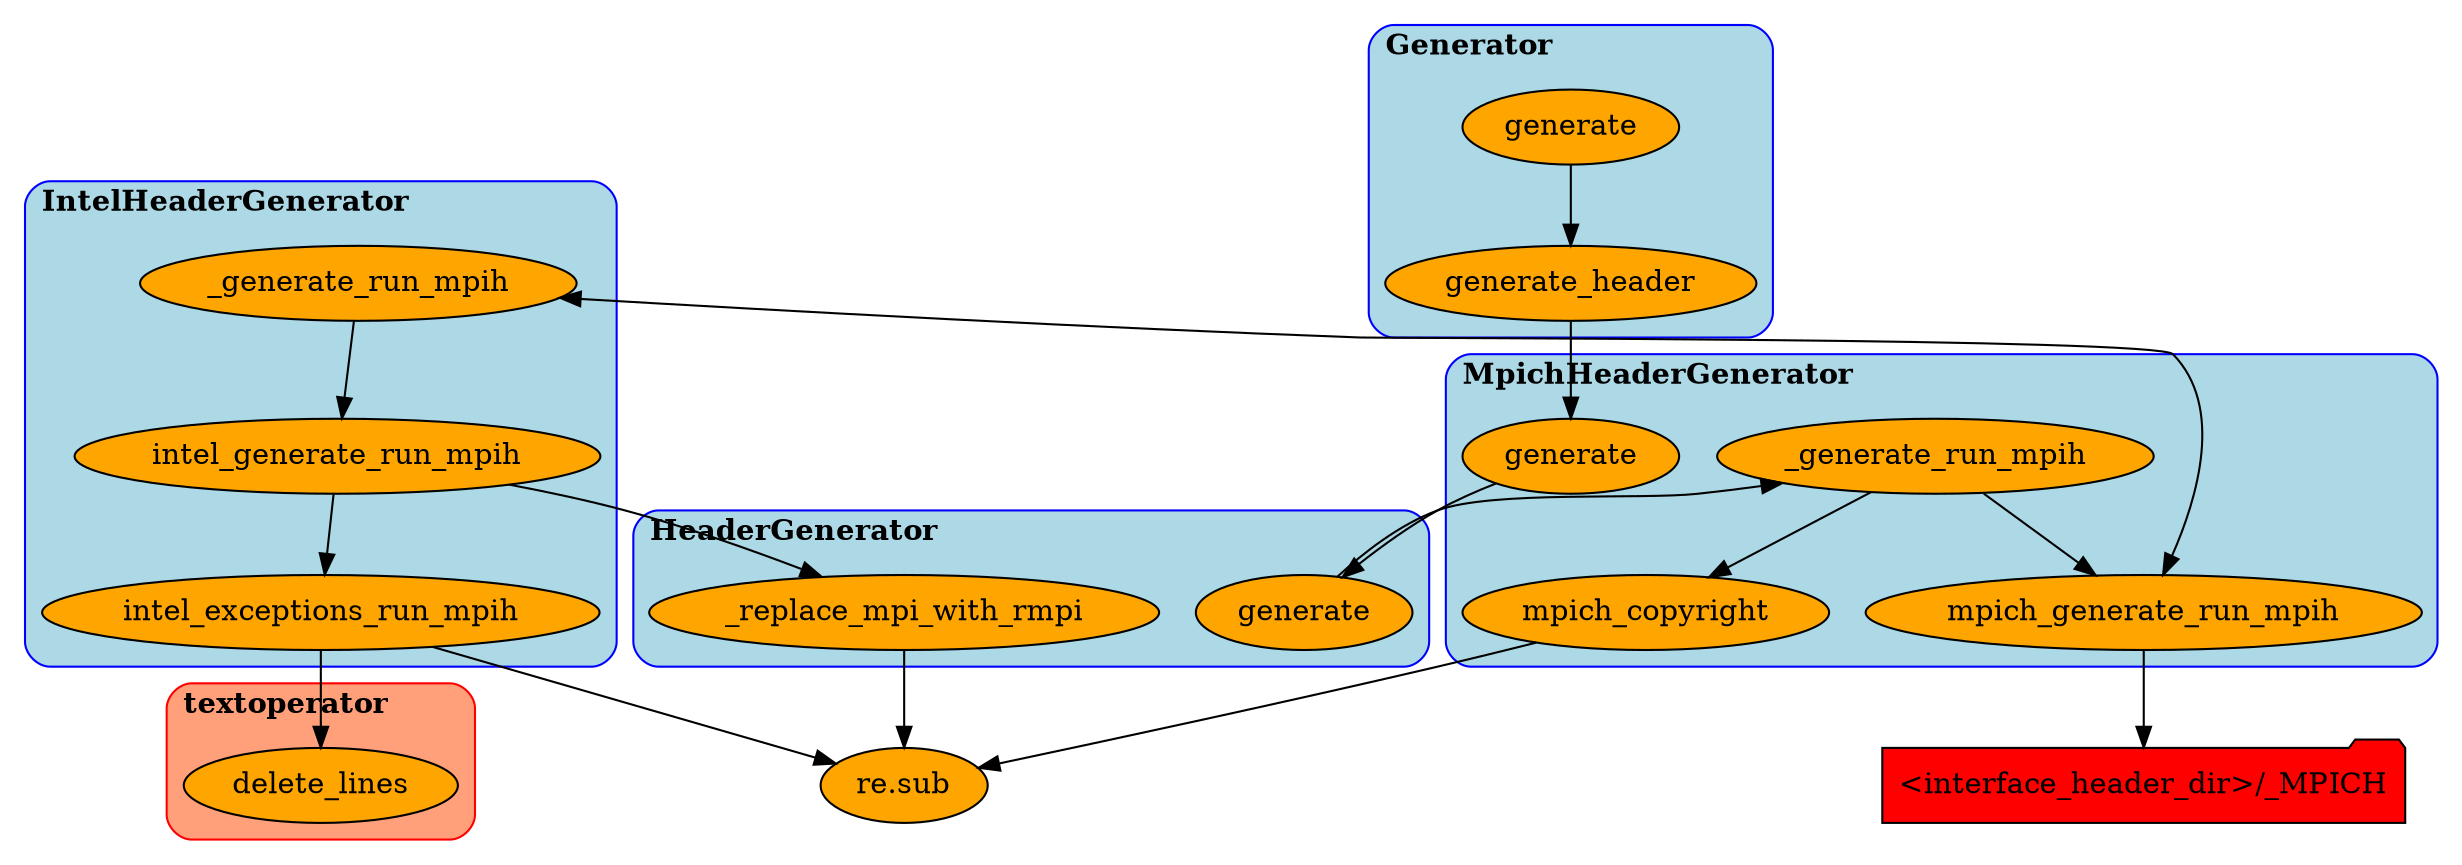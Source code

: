 digraph G {
    rankdir=TB;  // Orientation from top to bottom
    // rankdir=LB;  // Orientation from Rleft to right

    //
    // Classes definition:
    //
    subgraph cluster_class_Generator {
            label=<<B>Generator</B>>;
            labeljust="l";
            color=blue;
            style=rounded;
            bgcolor=lightblue;

            // Method definition: ellipse
            node [shape=ellipse, style=filled, fillcolor=orange];
            Generator_generate [label="generate"];
            Generator_generate_header [label="generate_header"];
            // Links
            Generator_generate -> Generator_generate_header;
    }
    subgraph cluster_class_MpichHeaderGenerator {
            label=<<B>MpichHeaderGenerator</B>>;
            labeljust="l";
            color=blue;
            style=rounded;
            bgcolor=lightblue;

            // Method definition: ellipse
            node [shape=ellipse, style=filled, fillcolor=orange];
            MpichHeaderGenerator_mpich_copyright [label="mpich_copyright"];
            MpichHeaderGenerator_generate [label="generate"];
            MpichHeaderGenerator__generate_run_mpih [label="_generate_run_mpih"];
            MpichHeaderGenerator_mpich_generate_run_mpih [label="mpich_generate_run_mpih"];
            // Links
            MpichHeaderGenerator__generate_run_mpih -> MpichHeaderGenerator_mpich_generate_run_mpih;
            MpichHeaderGenerator__generate_run_mpih -> MpichHeaderGenerator_mpich_copyright;
    }
    subgraph cluster_class_IntelHeaderGenerator {
            label=<<B>IntelHeaderGenerator</B>>;
            labeljust="l";
            color=blue;
            style=rounded;
            bgcolor=lightblue;

            // Method definition: ellipse
            node [shape=ellipse, style=filled, fillcolor=orange];
            IntelHeaderGenerator_intel_generate_run_mpih [label="intel_generate_run_mpih"];
            IntelHeaderGenerator__generate_run_mpih [label="_generate_run_mpih"];
            IntelHeaderGenerator_intel_exceptions_run_mpih [label="intel_exceptions_run_mpih"];
            // Links
            IntelHeaderGenerator__generate_run_mpih -> IntelHeaderGenerator_intel_generate_run_mpih;
    }
    subgraph cluster_class_HeaderGenerator {
            label=<<B>HeaderGenerator</B>>;
            labeljust="l";
            color=blue;
            style=rounded;
            bgcolor=lightblue;

            // Method definition: ellipse
            node [shape=ellipse, style=filled, fillcolor=orange];
            HeaderGenerator_generate [label="generate"];
//            HeaderGenerator__generate_run_mpih [label="_generate_run_mpih"];
            HeaderGenerator__replace_mpi_with_rmpi [label="_replace_mpi_with_rmpi"];
            // Links
    }

    // Module definition: rectangle
    subgraph cluster_module_textoperator {
            label=<<B>textoperator</B>>;
            labeljust="l";
            color=red;
            style=rounded;
            bgcolor=lightsalmon;

            // Method definition: ellipse
            node [shape=ellipse, style=filled, fillcolor=orange];
//            textoperator_replacement_from_conf_file [label="replacement_from_conf_file"];
            textoperator_delete_lines [label="delete_lines"];
//            textoperator_replace_bloc_from_conf_file [label="replace_bloc_from_conf_file"];
//            textoperator_function_to_delete [label="function_to_delete"];
//            textoperato_delete_bloc_from_conf_file [label="delete_bloc_from_conf_file"];
//            textoperator_delete_line_from_pattern [label="delete_line_from_pattern"];
    }

    node [shape=ellipse, style=filled, fillcolor=orange];
    resub [label="re.sub"];


    //
    node [shape=folder, style=filled, fillcolor=red];
    _MPICH [label="<interface_header_dir>/_MPICH"]
//    node [shape=folder, style=filled, fillcolor=green];
//    etc [label="etc/header"];
    //

    //
    // Functionnal relationship
    //
    Generator_generate_header -> MpichHeaderGenerator_generate;
    MpichHeaderGenerator_generate -> HeaderGenerator_generate;
    MpichHeaderGenerator_mpich_generate_run_mpih -> IntelHeaderGenerator__generate_run_mpih [dir=both];
    HeaderGenerator_generate -> MpichHeaderGenerator__generate_run_mpih;
    IntelHeaderGenerator_intel_generate_run_mpih -> HeaderGenerator__replace_mpi_with_rmpi
    IntelHeaderGenerator_intel_generate_run_mpih -> IntelHeaderGenerator_intel_exceptions_run_mpih
    MpichHeaderGenerator_mpich_copyright -> resub;
    HeaderGenerator__replace_mpi_with_rmpi -> resub;
    IntelHeaderGenerator_intel_exceptions_run_mpih -> resub;
    IntelHeaderGenerator_intel_exceptions_run_mpih -> textoperator_delete_lines;
//    HeaderGenerator__common_generate_app_mpih -> textoperator_delete_lines;
//    HeaderGenerator__common_generate_app_mpih -> textoperator_replacement_from_conf_file;
//    HeaderGenerator__common_generate_app_mpih -> textoperator_replace_bloc_from_conf_file;
//    HeaderGenerator__common_generate_app_mpih -> textoperator_function_to_delete;
//    HeaderGenerator__common_generate_app_mpih -> textoperato_delete_bloc_from_conf_file;
//    HeaderGenerator__common_generate_app_mpih -> textoperator_delete_line_from_pattern;
//    HeaderGenerator__common_generate_app_mpih -> resub;

    //
    // Data Flow
    //
    MpichHeaderGenerator_mpich_generate_run_mpih -> _MPICH;
//    etc -> HeaderGenerator__common_generate_app_mpih;
//    etc -> OmpiOmpiHeaderGenerator;
//    OmpiOmpiHeaderGenerator -> INTEL_INTEL;
}

